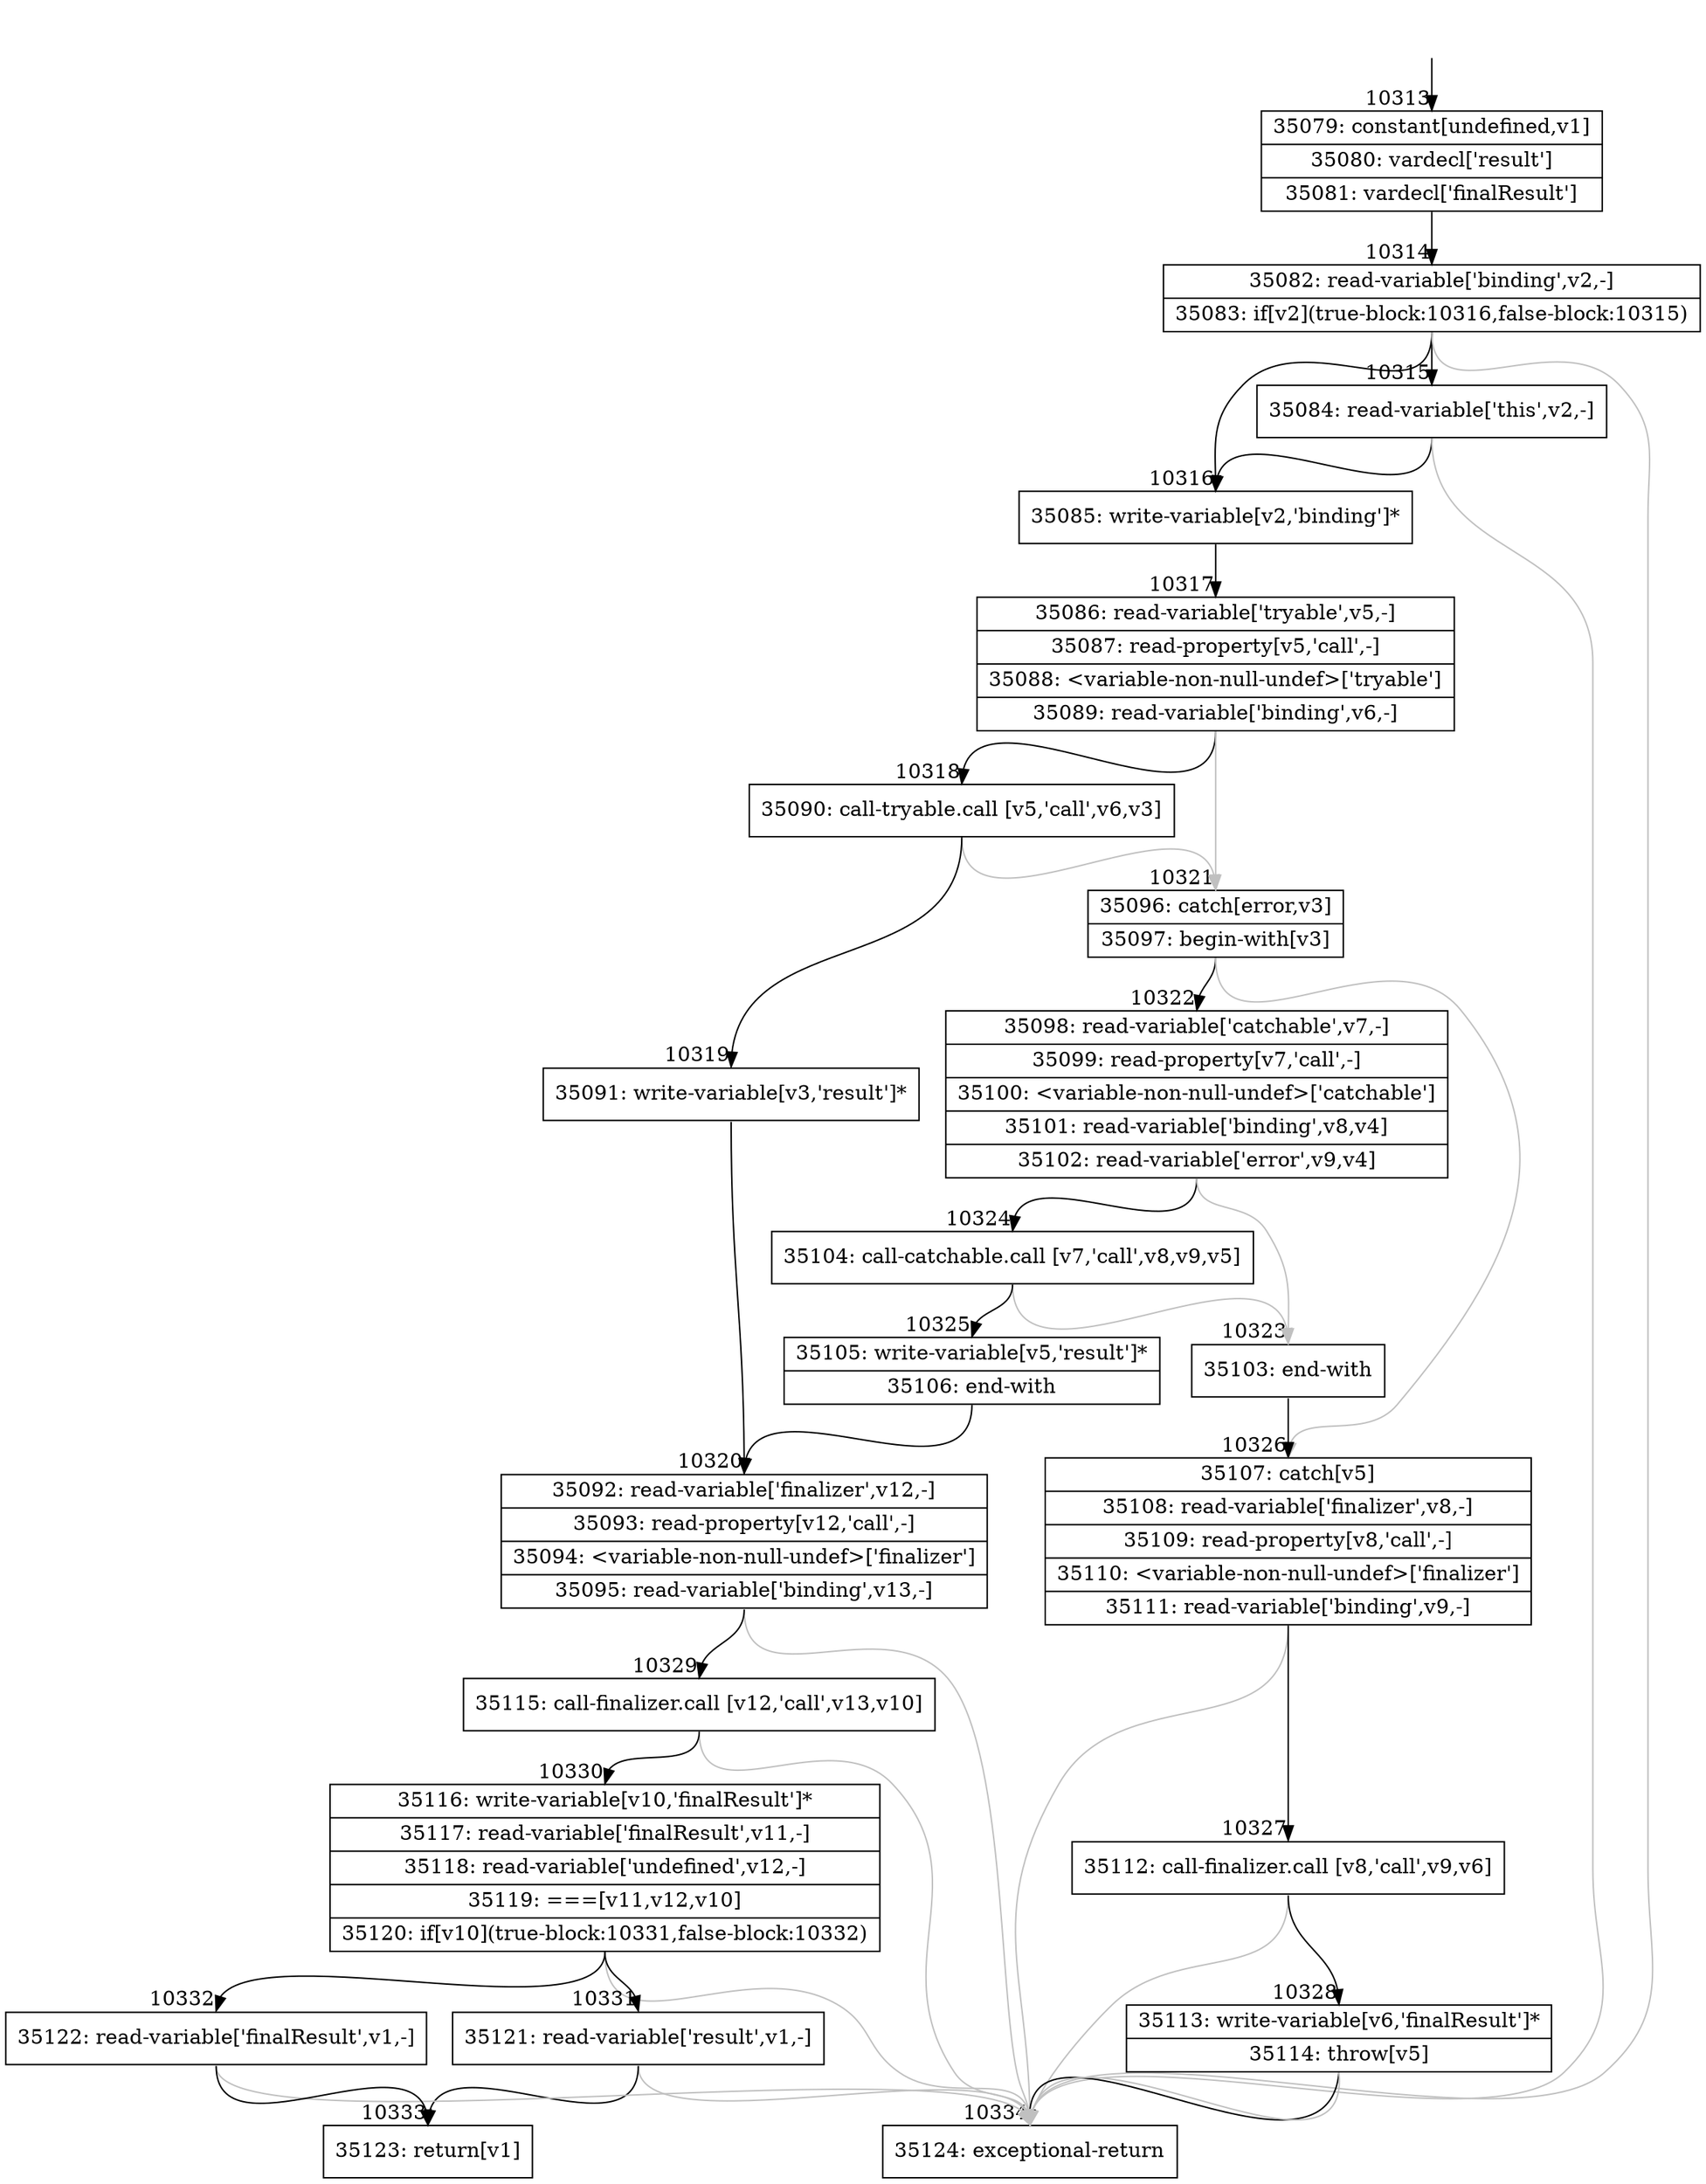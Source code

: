 digraph {
rankdir="TD"
BB_entry877[shape=none,label=""];
BB_entry877 -> BB10313 [tailport=s, headport=n, headlabel="    10313"]
BB10313 [shape=record label="{35079: constant[undefined,v1]|35080: vardecl['result']|35081: vardecl['finalResult']}" ] 
BB10313 -> BB10314 [tailport=s, headport=n, headlabel="      10314"]
BB10314 [shape=record label="{35082: read-variable['binding',v2,-]|35083: if[v2](true-block:10316,false-block:10315)}" ] 
BB10314 -> BB10316 [tailport=s, headport=n, headlabel="      10316"]
BB10314 -> BB10315 [tailport=s, headport=n, headlabel="      10315"]
BB10314 -> BB10334 [tailport=s, headport=n, color=gray, headlabel="      10334"]
BB10315 [shape=record label="{35084: read-variable['this',v2,-]}" ] 
BB10315 -> BB10316 [tailport=s, headport=n]
BB10315 -> BB10334 [tailport=s, headport=n, color=gray]
BB10316 [shape=record label="{35085: write-variable[v2,'binding']*}" ] 
BB10316 -> BB10317 [tailport=s, headport=n, headlabel="      10317"]
BB10317 [shape=record label="{35086: read-variable['tryable',v5,-]|35087: read-property[v5,'call',-]|35088: \<variable-non-null-undef\>['tryable']|35089: read-variable['binding',v6,-]}" ] 
BB10317 -> BB10318 [tailport=s, headport=n, headlabel="      10318"]
BB10317 -> BB10321 [tailport=s, headport=n, color=gray, headlabel="      10321"]
BB10318 [shape=record label="{35090: call-tryable.call [v5,'call',v6,v3]}" ] 
BB10318 -> BB10319 [tailport=s, headport=n, headlabel="      10319"]
BB10318 -> BB10321 [tailport=s, headport=n, color=gray]
BB10319 [shape=record label="{35091: write-variable[v3,'result']*}" ] 
BB10319 -> BB10320 [tailport=s, headport=n, headlabel="      10320"]
BB10320 [shape=record label="{35092: read-variable['finalizer',v12,-]|35093: read-property[v12,'call',-]|35094: \<variable-non-null-undef\>['finalizer']|35095: read-variable['binding',v13,-]}" ] 
BB10320 -> BB10329 [tailport=s, headport=n, headlabel="      10329"]
BB10320 -> BB10334 [tailport=s, headport=n, color=gray]
BB10321 [shape=record label="{35096: catch[error,v3]|35097: begin-with[v3]}" ] 
BB10321 -> BB10322 [tailport=s, headport=n, headlabel="      10322"]
BB10321 -> BB10326 [tailport=s, headport=n, color=gray, headlabel="      10326"]
BB10322 [shape=record label="{35098: read-variable['catchable',v7,-]|35099: read-property[v7,'call',-]|35100: \<variable-non-null-undef\>['catchable']|35101: read-variable['binding',v8,v4]|35102: read-variable['error',v9,v4]}" ] 
BB10322 -> BB10324 [tailport=s, headport=n, headlabel="      10324"]
BB10322 -> BB10323 [tailport=s, headport=n, color=gray, headlabel="      10323"]
BB10323 [shape=record label="{35103: end-with}" ] 
BB10323 -> BB10326 [tailport=s, headport=n]
BB10324 [shape=record label="{35104: call-catchable.call [v7,'call',v8,v9,v5]}" ] 
BB10324 -> BB10325 [tailport=s, headport=n, headlabel="      10325"]
BB10324 -> BB10323 [tailport=s, headport=n, color=gray]
BB10325 [shape=record label="{35105: write-variable[v5,'result']*|35106: end-with}" ] 
BB10325 -> BB10320 [tailport=s, headport=n]
BB10326 [shape=record label="{35107: catch[v5]|35108: read-variable['finalizer',v8,-]|35109: read-property[v8,'call',-]|35110: \<variable-non-null-undef\>['finalizer']|35111: read-variable['binding',v9,-]}" ] 
BB10326 -> BB10327 [tailport=s, headport=n, headlabel="      10327"]
BB10326 -> BB10334 [tailport=s, headport=n, color=gray]
BB10327 [shape=record label="{35112: call-finalizer.call [v8,'call',v9,v6]}" ] 
BB10327 -> BB10328 [tailport=s, headport=n, headlabel="      10328"]
BB10327 -> BB10334 [tailport=s, headport=n, color=gray]
BB10328 [shape=record label="{35113: write-variable[v6,'finalResult']*|35114: throw[v5]}" ] 
BB10328 -> BB10334 [tailport=s, headport=n]
BB10328 -> BB10334 [tailport=s, headport=n, color=gray]
BB10329 [shape=record label="{35115: call-finalizer.call [v12,'call',v13,v10]}" ] 
BB10329 -> BB10330 [tailport=s, headport=n, headlabel="      10330"]
BB10329 -> BB10334 [tailport=s, headport=n, color=gray]
BB10330 [shape=record label="{35116: write-variable[v10,'finalResult']*|35117: read-variable['finalResult',v11,-]|35118: read-variable['undefined',v12,-]|35119: ===[v11,v12,v10]|35120: if[v10](true-block:10331,false-block:10332)}" ] 
BB10330 -> BB10331 [tailport=s, headport=n, headlabel="      10331"]
BB10330 -> BB10332 [tailport=s, headport=n, headlabel="      10332"]
BB10330 -> BB10334 [tailport=s, headport=n, color=gray]
BB10331 [shape=record label="{35121: read-variable['result',v1,-]}" ] 
BB10331 -> BB10333 [tailport=s, headport=n, headlabel="      10333"]
BB10331 -> BB10334 [tailport=s, headport=n, color=gray]
BB10332 [shape=record label="{35122: read-variable['finalResult',v1,-]}" ] 
BB10332 -> BB10333 [tailport=s, headport=n]
BB10332 -> BB10334 [tailport=s, headport=n, color=gray]
BB10333 [shape=record label="{35123: return[v1]}" ] 
BB10334 [shape=record label="{35124: exceptional-return}" ] 
//#$~ 18585
}
